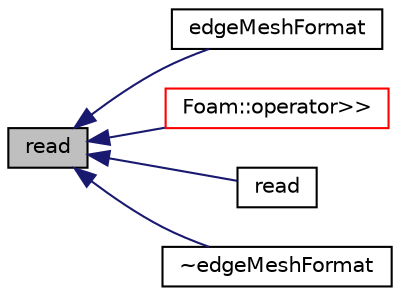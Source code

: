 digraph "read"
{
  bgcolor="transparent";
  edge [fontname="Helvetica",fontsize="10",labelfontname="Helvetica",labelfontsize="10"];
  node [fontname="Helvetica",fontsize="10",shape=record];
  rankdir="LR";
  Node1 [label="read",height=0.2,width=0.4,color="black", fillcolor="grey75", style="filled", fontcolor="black"];
  Node1 -> Node2 [dir="back",color="midnightblue",fontsize="10",style="solid",fontname="Helvetica"];
  Node2 [label="edgeMeshFormat",height=0.2,width=0.4,color="black",URL="$a00617.html#aa5316bc749e7f6bac7d584bf7627525f",tooltip="Construct from file name. "];
  Node1 -> Node3 [dir="back",color="midnightblue",fontsize="10",style="solid",fontname="Helvetica"];
  Node3 [label="Foam::operator\>\>",height=0.2,width=0.4,color="red",URL="$a10733.html#a44f398e0525f8d7f48cead029868d845"];
  Node1 -> Node4 [dir="back",color="midnightblue",fontsize="10",style="solid",fontname="Helvetica"];
  Node4 [label="read",height=0.2,width=0.4,color="black",URL="$a00617.html#a464ebd67acbdff0014d4dae69e3ec4be",tooltip="Read from file. "];
  Node1 -> Node5 [dir="back",color="midnightblue",fontsize="10",style="solid",fontname="Helvetica"];
  Node5 [label="~edgeMeshFormat",height=0.2,width=0.4,color="black",URL="$a00617.html#a73cdb8b67f1d5d9f85b8fe76cc9e9588",tooltip="Destructor. "];
}
